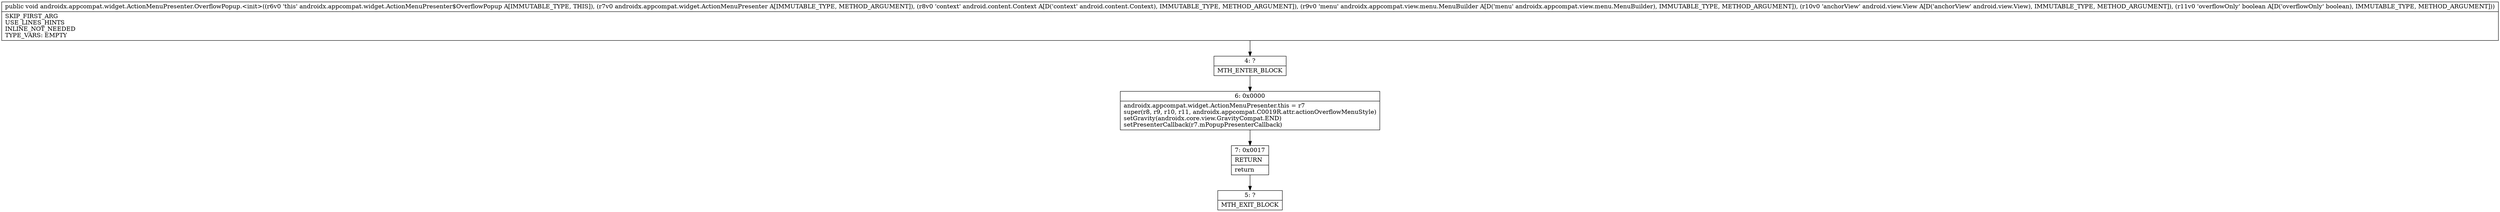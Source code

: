 digraph "CFG forandroidx.appcompat.widget.ActionMenuPresenter.OverflowPopup.\<init\>(Landroidx\/appcompat\/widget\/ActionMenuPresenter;Landroid\/content\/Context;Landroidx\/appcompat\/view\/menu\/MenuBuilder;Landroid\/view\/View;Z)V" {
Node_4 [shape=record,label="{4\:\ ?|MTH_ENTER_BLOCK\l}"];
Node_6 [shape=record,label="{6\:\ 0x0000|androidx.appcompat.widget.ActionMenuPresenter.this = r7\lsuper(r8, r9, r10, r11, androidx.appcompat.C0019R.attr.actionOverflowMenuStyle)\lsetGravity(androidx.core.view.GravityCompat.END)\lsetPresenterCallback(r7.mPopupPresenterCallback)\l}"];
Node_7 [shape=record,label="{7\:\ 0x0017|RETURN\l|return\l}"];
Node_5 [shape=record,label="{5\:\ ?|MTH_EXIT_BLOCK\l}"];
MethodNode[shape=record,label="{public void androidx.appcompat.widget.ActionMenuPresenter.OverflowPopup.\<init\>((r6v0 'this' androidx.appcompat.widget.ActionMenuPresenter$OverflowPopup A[IMMUTABLE_TYPE, THIS]), (r7v0 androidx.appcompat.widget.ActionMenuPresenter A[IMMUTABLE_TYPE, METHOD_ARGUMENT]), (r8v0 'context' android.content.Context A[D('context' android.content.Context), IMMUTABLE_TYPE, METHOD_ARGUMENT]), (r9v0 'menu' androidx.appcompat.view.menu.MenuBuilder A[D('menu' androidx.appcompat.view.menu.MenuBuilder), IMMUTABLE_TYPE, METHOD_ARGUMENT]), (r10v0 'anchorView' android.view.View A[D('anchorView' android.view.View), IMMUTABLE_TYPE, METHOD_ARGUMENT]), (r11v0 'overflowOnly' boolean A[D('overflowOnly' boolean), IMMUTABLE_TYPE, METHOD_ARGUMENT]))  | SKIP_FIRST_ARG\lUSE_LINES_HINTS\lINLINE_NOT_NEEDED\lTYPE_VARS: EMPTY\l}"];
MethodNode -> Node_4;Node_4 -> Node_6;
Node_6 -> Node_7;
Node_7 -> Node_5;
}


